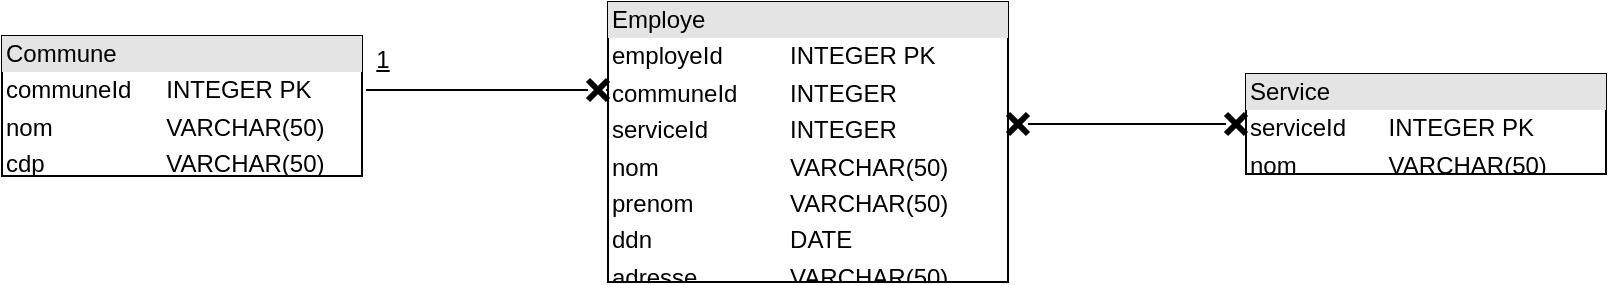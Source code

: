 <mxfile version="20.0.1" type="github">
  <diagram name="Page-1" id="9f46799a-70d6-7492-0946-bef42562c5a5">
    <mxGraphModel dx="1221" dy="681" grid="1" gridSize="10" guides="1" tooltips="1" connect="1" arrows="1" fold="1" page="1" pageScale="1" pageWidth="1100" pageHeight="850" background="none" math="0" shadow="0">
      <root>
        <mxCell id="0" />
        <mxCell id="1" parent="0" />
        <mxCell id="tziretnfEbDCHHZD1zGT-1" value="&lt;div style=&quot;box-sizing:border-box;width:100%;background:#e4e4e4;padding:2px;&quot;&gt;Commune&lt;/div&gt;&lt;table style=&quot;width:100%;font-size:1em;&quot; cellpadding=&quot;2&quot; cellspacing=&quot;0&quot;&gt;&lt;tbody&gt;&lt;tr&gt;&lt;td&gt;communeId&lt;/td&gt;&lt;td&gt;INTEGER PK&lt;/td&gt;&lt;/tr&gt;&lt;tr&gt;&lt;td&gt;nom&lt;/td&gt;&lt;td&gt;VARCHAR(50)&lt;/td&gt;&lt;/tr&gt;&lt;tr&gt;&lt;td&gt;cdp&lt;/td&gt;&lt;td&gt;VARCHAR(50)&lt;/td&gt;&lt;/tr&gt;&lt;/tbody&gt;&lt;/table&gt;" style="verticalAlign=top;align=left;overflow=fill;html=1;" vertex="1" parent="1">
          <mxGeometry x="178" y="137" width="180" height="70" as="geometry" />
        </mxCell>
        <mxCell id="tziretnfEbDCHHZD1zGT-2" value="&lt;div style=&quot;box-sizing:border-box;width:100%;background:#e4e4e4;padding:2px;&quot;&gt;Employe&lt;/div&gt;&lt;table style=&quot;width:100%;font-size:1em;&quot; cellpadding=&quot;2&quot; cellspacing=&quot;0&quot;&gt;&lt;tbody&gt;&lt;tr&gt;&lt;td&gt;employeId&lt;/td&gt;&lt;td&gt;INTEGER PK&lt;/td&gt;&lt;/tr&gt;&lt;tr&gt;&lt;td&gt;communeId&lt;/td&gt;&lt;td&gt;INTEGER&amp;nbsp;&lt;/td&gt;&lt;/tr&gt;&lt;tr&gt;&lt;td&gt;serviceId&lt;/td&gt;&lt;td&gt;INTEGER&lt;/td&gt;&lt;/tr&gt;&lt;tr&gt;&lt;td&gt;nom&lt;/td&gt;&lt;td&gt;VARCHAR(50)&lt;/td&gt;&lt;/tr&gt;&lt;tr&gt;&lt;td&gt;prenom&lt;/td&gt;&lt;td&gt;VARCHAR(50)&lt;/td&gt;&lt;/tr&gt;&lt;tr&gt;&lt;td&gt;ddn&lt;/td&gt;&lt;td&gt;DATE&lt;/td&gt;&lt;/tr&gt;&lt;tr&gt;&lt;td&gt;adresse&lt;/td&gt;&lt;td&gt;VARCHAR(50)&lt;/td&gt;&lt;/tr&gt;&lt;/tbody&gt;&lt;/table&gt;" style="verticalAlign=top;align=left;overflow=fill;html=1;" vertex="1" parent="1">
          <mxGeometry x="481" y="120" width="200" height="140" as="geometry" />
        </mxCell>
        <mxCell id="tziretnfEbDCHHZD1zGT-3" value="&lt;div style=&quot;box-sizing:border-box;width:100%;background:#e4e4e4;padding:2px;&quot;&gt;Service&lt;/div&gt;&lt;table style=&quot;width:100%;font-size:1em;&quot; cellpadding=&quot;2&quot; cellspacing=&quot;0&quot;&gt;&lt;tbody&gt;&lt;tr&gt;&lt;td&gt;serviceId&lt;/td&gt;&lt;td&gt;INTEGER PK&lt;/td&gt;&lt;/tr&gt;&lt;tr&gt;&lt;td&gt;nom&lt;/td&gt;&lt;td&gt;VARCHAR(50)&lt;/td&gt;&lt;/tr&gt;&lt;/tbody&gt;&lt;/table&gt;" style="verticalAlign=top;align=left;overflow=fill;html=1;" vertex="1" parent="1">
          <mxGeometry x="800" y="156" width="180" height="50" as="geometry" />
        </mxCell>
        <mxCell id="tziretnfEbDCHHZD1zGT-8" value="" style="endArrow=none;html=1;rounded=0;startArrow=none;" edge="1" parent="1" source="tziretnfEbDCHHZD1zGT-19">
          <mxGeometry width="50" height="50" relative="1" as="geometry">
            <mxPoint x="360" y="164" as="sourcePoint" />
            <mxPoint x="480" y="164" as="targetPoint" />
          </mxGeometry>
        </mxCell>
        <mxCell id="tziretnfEbDCHHZD1zGT-9" value="" style="endArrow=none;html=1;rounded=0;startArrow=none;" edge="1" parent="1" source="tziretnfEbDCHHZD1zGT-12">
          <mxGeometry width="50" height="50" relative="1" as="geometry">
            <mxPoint x="681" y="181.41" as="sourcePoint" />
            <mxPoint x="800" y="181" as="targetPoint" />
          </mxGeometry>
        </mxCell>
        <mxCell id="tziretnfEbDCHHZD1zGT-12" value="" style="shape=umlDestroy;whiteSpace=wrap;html=1;strokeWidth=3;" vertex="1" parent="1">
          <mxGeometry x="790" y="176" width="10" height="10" as="geometry" />
        </mxCell>
        <mxCell id="tziretnfEbDCHHZD1zGT-16" value="" style="endArrow=none;html=1;rounded=0;startArrow=none;" edge="1" parent="1" source="tziretnfEbDCHHZD1zGT-17" target="tziretnfEbDCHHZD1zGT-12">
          <mxGeometry width="50" height="50" relative="1" as="geometry">
            <mxPoint x="681" y="181.41" as="sourcePoint" />
            <mxPoint x="800" y="181.0" as="targetPoint" />
          </mxGeometry>
        </mxCell>
        <mxCell id="tziretnfEbDCHHZD1zGT-17" value="" style="shape=umlDestroy;whiteSpace=wrap;html=1;strokeWidth=3;" vertex="1" parent="1">
          <mxGeometry x="681" y="176" width="10" height="10" as="geometry" />
        </mxCell>
        <mxCell id="tziretnfEbDCHHZD1zGT-18" value="" style="endArrow=none;html=1;rounded=0;" edge="1" parent="1" target="tziretnfEbDCHHZD1zGT-17">
          <mxGeometry width="50" height="50" relative="1" as="geometry">
            <mxPoint x="681" y="181.41" as="sourcePoint" />
            <mxPoint x="790" y="181.018" as="targetPoint" />
          </mxGeometry>
        </mxCell>
        <mxCell id="tziretnfEbDCHHZD1zGT-19" value="" style="shape=umlDestroy;whiteSpace=wrap;html=1;strokeWidth=3;" vertex="1" parent="1">
          <mxGeometry x="471" y="159" width="10" height="10" as="geometry" />
        </mxCell>
        <mxCell id="tziretnfEbDCHHZD1zGT-20" value="" style="endArrow=none;html=1;rounded=0;" edge="1" parent="1" target="tziretnfEbDCHHZD1zGT-19">
          <mxGeometry width="50" height="50" relative="1" as="geometry">
            <mxPoint x="360" y="164" as="sourcePoint" />
            <mxPoint x="480" y="164" as="targetPoint" />
          </mxGeometry>
        </mxCell>
        <mxCell id="tziretnfEbDCHHZD1zGT-21" value="&lt;u&gt;1&lt;/u&gt;" style="text;html=1;align=center;verticalAlign=middle;resizable=0;points=[];autosize=1;strokeColor=none;fillColor=none;" vertex="1" parent="1">
          <mxGeometry x="358" y="139" width="20" height="20" as="geometry" />
        </mxCell>
      </root>
    </mxGraphModel>
  </diagram>
</mxfile>
